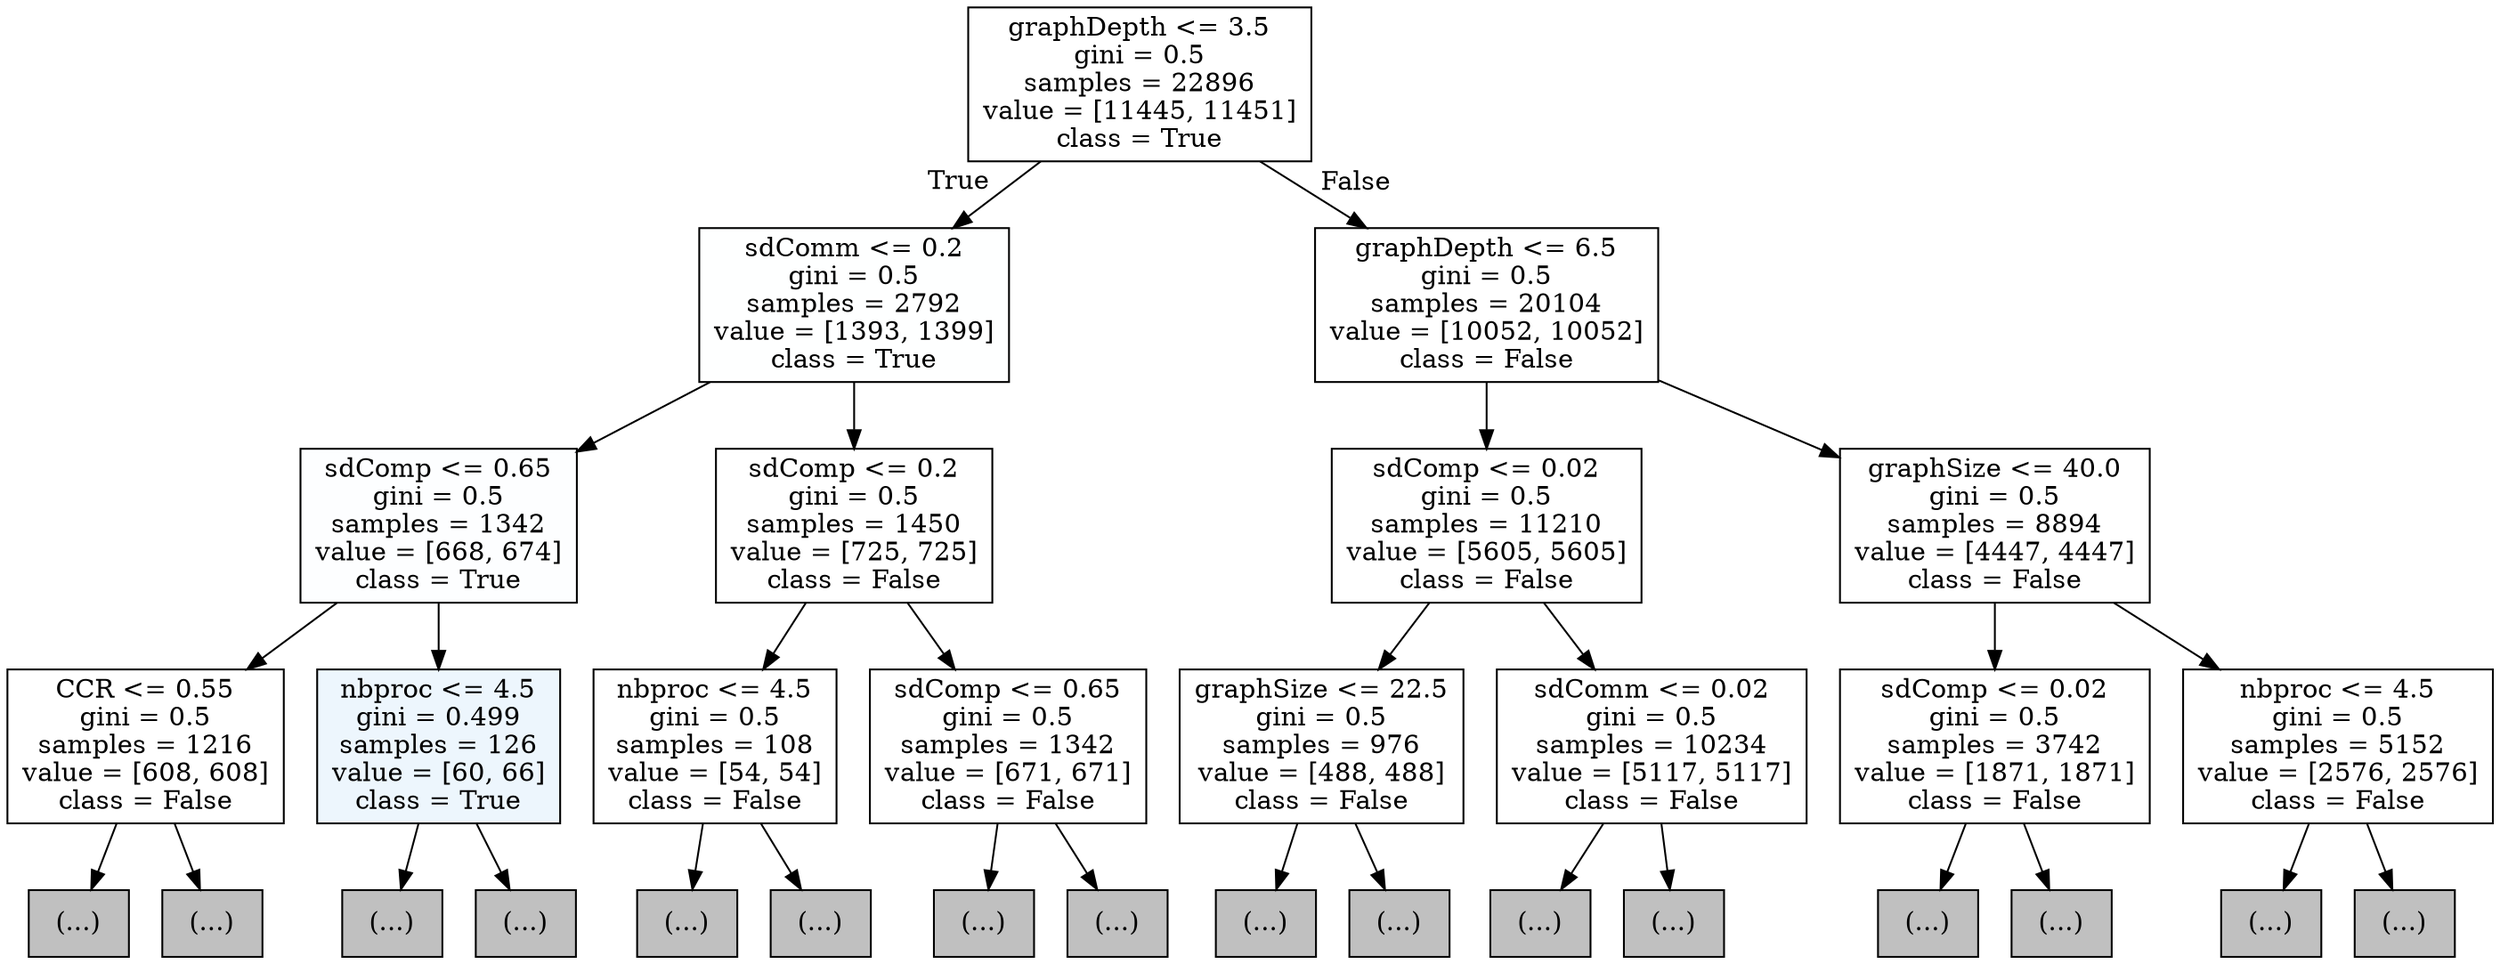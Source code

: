 digraph Tree {
node [shape=box, style="filled", color="black"] ;
0 [label="graphDepth <= 3.5\ngini = 0.5\nsamples = 22896\nvalue = [11445, 11451]\nclass = True", fillcolor="#ffffff"] ;
1 [label="sdComm <= 0.2\ngini = 0.5\nsamples = 2792\nvalue = [1393, 1399]\nclass = True", fillcolor="#feffff"] ;
0 -> 1 [labeldistance=2.5, labelangle=45, headlabel="True"] ;
2 [label="sdComp <= 0.65\ngini = 0.5\nsamples = 1342\nvalue = [668, 674]\nclass = True", fillcolor="#fdfeff"] ;
1 -> 2 ;
3 [label="CCR <= 0.55\ngini = 0.5\nsamples = 1216\nvalue = [608, 608]\nclass = False", fillcolor="#ffffff"] ;
2 -> 3 ;
4 [label="(...)", fillcolor="#C0C0C0"] ;
3 -> 4 ;
21 [label="(...)", fillcolor="#C0C0C0"] ;
3 -> 21 ;
24 [label="nbproc <= 4.5\ngini = 0.499\nsamples = 126\nvalue = [60, 66]\nclass = True", fillcolor="#edf6fd"] ;
2 -> 24 ;
25 [label="(...)", fillcolor="#C0C0C0"] ;
24 -> 25 ;
26 [label="(...)", fillcolor="#C0C0C0"] ;
24 -> 26 ;
27 [label="sdComp <= 0.2\ngini = 0.5\nsamples = 1450\nvalue = [725, 725]\nclass = False", fillcolor="#ffffff"] ;
1 -> 27 ;
28 [label="nbproc <= 4.5\ngini = 0.5\nsamples = 108\nvalue = [54, 54]\nclass = False", fillcolor="#ffffff"] ;
27 -> 28 ;
29 [label="(...)", fillcolor="#C0C0C0"] ;
28 -> 29 ;
30 [label="(...)", fillcolor="#C0C0C0"] ;
28 -> 30 ;
31 [label="sdComp <= 0.65\ngini = 0.5\nsamples = 1342\nvalue = [671, 671]\nclass = False", fillcolor="#ffffff"] ;
27 -> 31 ;
32 [label="(...)", fillcolor="#C0C0C0"] ;
31 -> 32 ;
35 [label="(...)", fillcolor="#C0C0C0"] ;
31 -> 35 ;
72 [label="graphDepth <= 6.5\ngini = 0.5\nsamples = 20104\nvalue = [10052, 10052]\nclass = False", fillcolor="#ffffff"] ;
0 -> 72 [labeldistance=2.5, labelangle=-45, headlabel="False"] ;
73 [label="sdComp <= 0.02\ngini = 0.5\nsamples = 11210\nvalue = [5605, 5605]\nclass = False", fillcolor="#ffffff"] ;
72 -> 73 ;
74 [label="graphSize <= 22.5\ngini = 0.5\nsamples = 976\nvalue = [488, 488]\nclass = False", fillcolor="#ffffff"] ;
73 -> 74 ;
75 [label="(...)", fillcolor="#C0C0C0"] ;
74 -> 75 ;
84 [label="(...)", fillcolor="#C0C0C0"] ;
74 -> 84 ;
89 [label="sdComm <= 0.02\ngini = 0.5\nsamples = 10234\nvalue = [5117, 5117]\nclass = False", fillcolor="#ffffff"] ;
73 -> 89 ;
90 [label="(...)", fillcolor="#C0C0C0"] ;
89 -> 90 ;
99 [label="(...)", fillcolor="#C0C0C0"] ;
89 -> 99 ;
230 [label="graphSize <= 40.0\ngini = 0.5\nsamples = 8894\nvalue = [4447, 4447]\nclass = False", fillcolor="#ffffff"] ;
72 -> 230 ;
231 [label="sdComp <= 0.02\ngini = 0.5\nsamples = 3742\nvalue = [1871, 1871]\nclass = False", fillcolor="#ffffff"] ;
230 -> 231 ;
232 [label="(...)", fillcolor="#C0C0C0"] ;
231 -> 232 ;
235 [label="(...)", fillcolor="#C0C0C0"] ;
231 -> 235 ;
316 [label="nbproc <= 4.5\ngini = 0.5\nsamples = 5152\nvalue = [2576, 2576]\nclass = False", fillcolor="#ffffff"] ;
230 -> 316 ;
317 [label="(...)", fillcolor="#C0C0C0"] ;
316 -> 317 ;
390 [label="(...)", fillcolor="#C0C0C0"] ;
316 -> 390 ;
}